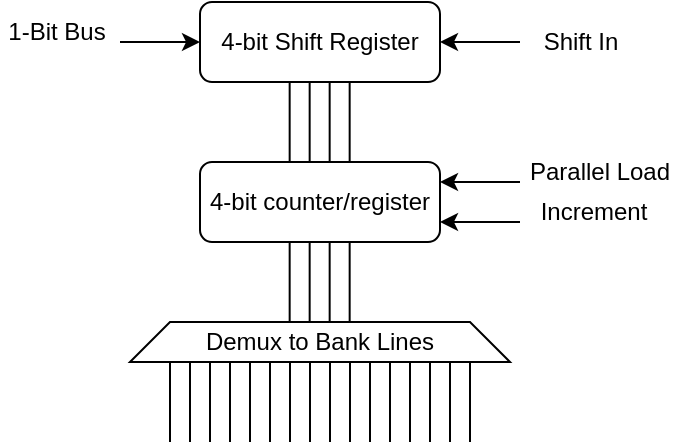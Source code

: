 <mxfile version="19.0.3" type="device"><diagram id="BTrG4FZ4saHrZp0Ll0_t" name="Page-1"><mxGraphModel dx="474" dy="288" grid="1" gridSize="10" guides="1" tooltips="1" connect="1" arrows="1" fold="1" page="1" pageScale="1" pageWidth="1654" pageHeight="1169" math="0" shadow="0"><root><mxCell id="0"/><mxCell id="1" parent="0"/><mxCell id="FSUWSrXHCl8vldIGdGEj-1" value="4-bit Shift Register" style="rounded=1;whiteSpace=wrap;html=1;" vertex="1" parent="1"><mxGeometry x="600" y="400" width="120" height="40" as="geometry"/></mxCell><mxCell id="FSUWSrXHCl8vldIGdGEj-2" value="4-bit counter/register" style="rounded=1;whiteSpace=wrap;html=1;" vertex="1" parent="1"><mxGeometry x="600" y="480" width="120" height="40" as="geometry"/></mxCell><mxCell id="FSUWSrXHCl8vldIGdGEj-3" value="" style="endArrow=none;html=1;rounded=0;" edge="1" parent="1"><mxGeometry width="50" height="50" relative="1" as="geometry"><mxPoint x="674.83" y="480" as="sourcePoint"/><mxPoint x="674.83" y="440" as="targetPoint"/></mxGeometry></mxCell><mxCell id="FSUWSrXHCl8vldIGdGEj-4" value="" style="endArrow=none;html=1;rounded=0;" edge="1" parent="1"><mxGeometry width="50" height="50" relative="1" as="geometry"><mxPoint x="664.83" y="480" as="sourcePoint"/><mxPoint x="664.83" y="440" as="targetPoint"/></mxGeometry></mxCell><mxCell id="FSUWSrXHCl8vldIGdGEj-5" value="" style="endArrow=none;html=1;rounded=0;" edge="1" parent="1"><mxGeometry width="50" height="50" relative="1" as="geometry"><mxPoint x="654.83" y="480" as="sourcePoint"/><mxPoint x="654.83" y="440" as="targetPoint"/></mxGeometry></mxCell><mxCell id="FSUWSrXHCl8vldIGdGEj-6" value="" style="endArrow=none;html=1;rounded=0;" edge="1" parent="1"><mxGeometry width="50" height="50" relative="1" as="geometry"><mxPoint x="644.83" y="480" as="sourcePoint"/><mxPoint x="644.83" y="440" as="targetPoint"/></mxGeometry></mxCell><mxCell id="FSUWSrXHCl8vldIGdGEj-7" value="" style="endArrow=classic;html=1;rounded=0;entryX=1;entryY=0.75;entryDx=0;entryDy=0;" edge="1" parent="1" target="FSUWSrXHCl8vldIGdGEj-2"><mxGeometry width="50" height="50" relative="1" as="geometry"><mxPoint x="760" y="510" as="sourcePoint"/><mxPoint x="670" y="450" as="targetPoint"/></mxGeometry></mxCell><mxCell id="FSUWSrXHCl8vldIGdGEj-8" value="" style="endArrow=classic;html=1;rounded=0;entryX=1;entryY=0.25;entryDx=0;entryDy=0;" edge="1" parent="1" target="FSUWSrXHCl8vldIGdGEj-2"><mxGeometry width="50" height="50" relative="1" as="geometry"><mxPoint x="760" y="490" as="sourcePoint"/><mxPoint x="670" y="450" as="targetPoint"/></mxGeometry></mxCell><mxCell id="FSUWSrXHCl8vldIGdGEj-9" value="Parallel Load" style="text;html=1;strokeColor=none;fillColor=none;align=center;verticalAlign=middle;whiteSpace=wrap;rounded=0;" vertex="1" parent="1"><mxGeometry x="760" y="470" width="80" height="30" as="geometry"/></mxCell><mxCell id="FSUWSrXHCl8vldIGdGEj-10" value="Increment" style="text;html=1;strokeColor=none;fillColor=none;align=center;verticalAlign=middle;whiteSpace=wrap;rounded=0;" vertex="1" parent="1"><mxGeometry x="767" y="490" width="60" height="30" as="geometry"/></mxCell><mxCell id="FSUWSrXHCl8vldIGdGEj-11" value="" style="endArrow=none;html=1;rounded=0;" edge="1" parent="1"><mxGeometry width="50" height="50" relative="1" as="geometry"><mxPoint x="674.83" y="560" as="sourcePoint"/><mxPoint x="674.83" y="520" as="targetPoint"/></mxGeometry></mxCell><mxCell id="FSUWSrXHCl8vldIGdGEj-12" value="" style="endArrow=none;html=1;rounded=0;" edge="1" parent="1"><mxGeometry width="50" height="50" relative="1" as="geometry"><mxPoint x="664.83" y="560" as="sourcePoint"/><mxPoint x="664.83" y="520" as="targetPoint"/></mxGeometry></mxCell><mxCell id="FSUWSrXHCl8vldIGdGEj-13" value="" style="endArrow=none;html=1;rounded=0;" edge="1" parent="1"><mxGeometry width="50" height="50" relative="1" as="geometry"><mxPoint x="654.83" y="560" as="sourcePoint"/><mxPoint x="654.83" y="520" as="targetPoint"/></mxGeometry></mxCell><mxCell id="FSUWSrXHCl8vldIGdGEj-14" value="" style="endArrow=none;html=1;rounded=0;" edge="1" parent="1"><mxGeometry width="50" height="50" relative="1" as="geometry"><mxPoint x="644.83" y="560" as="sourcePoint"/><mxPoint x="644.83" y="520" as="targetPoint"/></mxGeometry></mxCell><mxCell id="FSUWSrXHCl8vldIGdGEj-15" value="" style="endArrow=classic;html=1;rounded=0;entryX=1;entryY=0.5;entryDx=0;entryDy=0;" edge="1" parent="1" target="FSUWSrXHCl8vldIGdGEj-1"><mxGeometry width="50" height="50" relative="1" as="geometry"><mxPoint x="760" y="420" as="sourcePoint"/><mxPoint x="670" y="440" as="targetPoint"/></mxGeometry></mxCell><mxCell id="FSUWSrXHCl8vldIGdGEj-16" value="Shift In" style="text;html=1;strokeColor=none;fillColor=none;align=center;verticalAlign=middle;whiteSpace=wrap;rounded=0;" vertex="1" parent="1"><mxGeometry x="767" y="405" width="47" height="30" as="geometry"/></mxCell><mxCell id="FSUWSrXHCl8vldIGdGEj-17" value="" style="endArrow=classic;html=1;rounded=0;entryX=0;entryY=0.5;entryDx=0;entryDy=0;" edge="1" parent="1" target="FSUWSrXHCl8vldIGdGEj-1"><mxGeometry width="50" height="50" relative="1" as="geometry"><mxPoint x="560" y="420" as="sourcePoint"/><mxPoint x="670" y="440" as="targetPoint"/></mxGeometry></mxCell><mxCell id="FSUWSrXHCl8vldIGdGEj-18" value="1-Bit Bus" style="text;html=1;strokeColor=none;fillColor=none;align=center;verticalAlign=middle;whiteSpace=wrap;rounded=0;" vertex="1" parent="1"><mxGeometry x="500" y="400" width="57" height="30" as="geometry"/></mxCell><mxCell id="FSUWSrXHCl8vldIGdGEj-21" value="Demux to Bank Lines" style="shape=trapezoid;perimeter=trapezoidPerimeter;whiteSpace=wrap;html=1;fixedSize=1;" vertex="1" parent="1"><mxGeometry x="565" y="560" width="190" height="20" as="geometry"/></mxCell><mxCell id="FSUWSrXHCl8vldIGdGEj-22" value="" style="endArrow=none;html=1;rounded=0;" edge="1" parent="1"><mxGeometry width="50" height="50" relative="1" as="geometry"><mxPoint x="615.0" y="620" as="sourcePoint"/><mxPoint x="615.0" y="580" as="targetPoint"/></mxGeometry></mxCell><mxCell id="FSUWSrXHCl8vldIGdGEj-23" value="" style="endArrow=none;html=1;rounded=0;" edge="1" parent="1"><mxGeometry width="50" height="50" relative="1" as="geometry"><mxPoint x="605.0" y="620" as="sourcePoint"/><mxPoint x="605.0" y="580" as="targetPoint"/></mxGeometry></mxCell><mxCell id="FSUWSrXHCl8vldIGdGEj-24" value="" style="endArrow=none;html=1;rounded=0;" edge="1" parent="1"><mxGeometry width="50" height="50" relative="1" as="geometry"><mxPoint x="595.0" y="620" as="sourcePoint"/><mxPoint x="595.0" y="580" as="targetPoint"/></mxGeometry></mxCell><mxCell id="FSUWSrXHCl8vldIGdGEj-25" value="" style="endArrow=none;html=1;rounded=0;" edge="1" parent="1"><mxGeometry width="50" height="50" relative="1" as="geometry"><mxPoint x="585.0" y="620" as="sourcePoint"/><mxPoint x="585.0" y="580" as="targetPoint"/></mxGeometry></mxCell><mxCell id="FSUWSrXHCl8vldIGdGEj-26" value="" style="endArrow=none;html=1;rounded=0;" edge="1" parent="1"><mxGeometry width="50" height="50" relative="1" as="geometry"><mxPoint x="655" y="620" as="sourcePoint"/><mxPoint x="655" y="580" as="targetPoint"/></mxGeometry></mxCell><mxCell id="FSUWSrXHCl8vldIGdGEj-27" value="" style="endArrow=none;html=1;rounded=0;" edge="1" parent="1"><mxGeometry width="50" height="50" relative="1" as="geometry"><mxPoint x="645" y="620" as="sourcePoint"/><mxPoint x="645" y="580" as="targetPoint"/></mxGeometry></mxCell><mxCell id="FSUWSrXHCl8vldIGdGEj-28" value="" style="endArrow=none;html=1;rounded=0;" edge="1" parent="1"><mxGeometry width="50" height="50" relative="1" as="geometry"><mxPoint x="635" y="620" as="sourcePoint"/><mxPoint x="635" y="580" as="targetPoint"/></mxGeometry></mxCell><mxCell id="FSUWSrXHCl8vldIGdGEj-29" value="" style="endArrow=none;html=1;rounded=0;" edge="1" parent="1"><mxGeometry width="50" height="50" relative="1" as="geometry"><mxPoint x="625" y="620" as="sourcePoint"/><mxPoint x="625" y="580" as="targetPoint"/></mxGeometry></mxCell><mxCell id="FSUWSrXHCl8vldIGdGEj-30" value="" style="endArrow=none;html=1;rounded=0;" edge="1" parent="1"><mxGeometry width="50" height="50" relative="1" as="geometry"><mxPoint x="695" y="620" as="sourcePoint"/><mxPoint x="695" y="580" as="targetPoint"/></mxGeometry></mxCell><mxCell id="FSUWSrXHCl8vldIGdGEj-31" value="" style="endArrow=none;html=1;rounded=0;" edge="1" parent="1"><mxGeometry width="50" height="50" relative="1" as="geometry"><mxPoint x="685" y="620" as="sourcePoint"/><mxPoint x="685" y="580" as="targetPoint"/></mxGeometry></mxCell><mxCell id="FSUWSrXHCl8vldIGdGEj-32" value="" style="endArrow=none;html=1;rounded=0;" edge="1" parent="1"><mxGeometry width="50" height="50" relative="1" as="geometry"><mxPoint x="675" y="620" as="sourcePoint"/><mxPoint x="675" y="580" as="targetPoint"/></mxGeometry></mxCell><mxCell id="FSUWSrXHCl8vldIGdGEj-33" value="" style="endArrow=none;html=1;rounded=0;" edge="1" parent="1"><mxGeometry width="50" height="50" relative="1" as="geometry"><mxPoint x="665" y="620" as="sourcePoint"/><mxPoint x="665" y="580" as="targetPoint"/></mxGeometry></mxCell><mxCell id="FSUWSrXHCl8vldIGdGEj-34" value="" style="endArrow=none;html=1;rounded=0;" edge="1" parent="1"><mxGeometry width="50" height="50" relative="1" as="geometry"><mxPoint x="735" y="620" as="sourcePoint"/><mxPoint x="735" y="580" as="targetPoint"/></mxGeometry></mxCell><mxCell id="FSUWSrXHCl8vldIGdGEj-35" value="" style="endArrow=none;html=1;rounded=0;" edge="1" parent="1"><mxGeometry width="50" height="50" relative="1" as="geometry"><mxPoint x="725" y="620" as="sourcePoint"/><mxPoint x="725" y="580" as="targetPoint"/></mxGeometry></mxCell><mxCell id="FSUWSrXHCl8vldIGdGEj-36" value="" style="endArrow=none;html=1;rounded=0;" edge="1" parent="1"><mxGeometry width="50" height="50" relative="1" as="geometry"><mxPoint x="715" y="620" as="sourcePoint"/><mxPoint x="715" y="580" as="targetPoint"/></mxGeometry></mxCell><mxCell id="FSUWSrXHCl8vldIGdGEj-37" value="" style="endArrow=none;html=1;rounded=0;" edge="1" parent="1"><mxGeometry width="50" height="50" relative="1" as="geometry"><mxPoint x="705" y="620" as="sourcePoint"/><mxPoint x="705" y="580" as="targetPoint"/></mxGeometry></mxCell></root></mxGraphModel></diagram></mxfile>